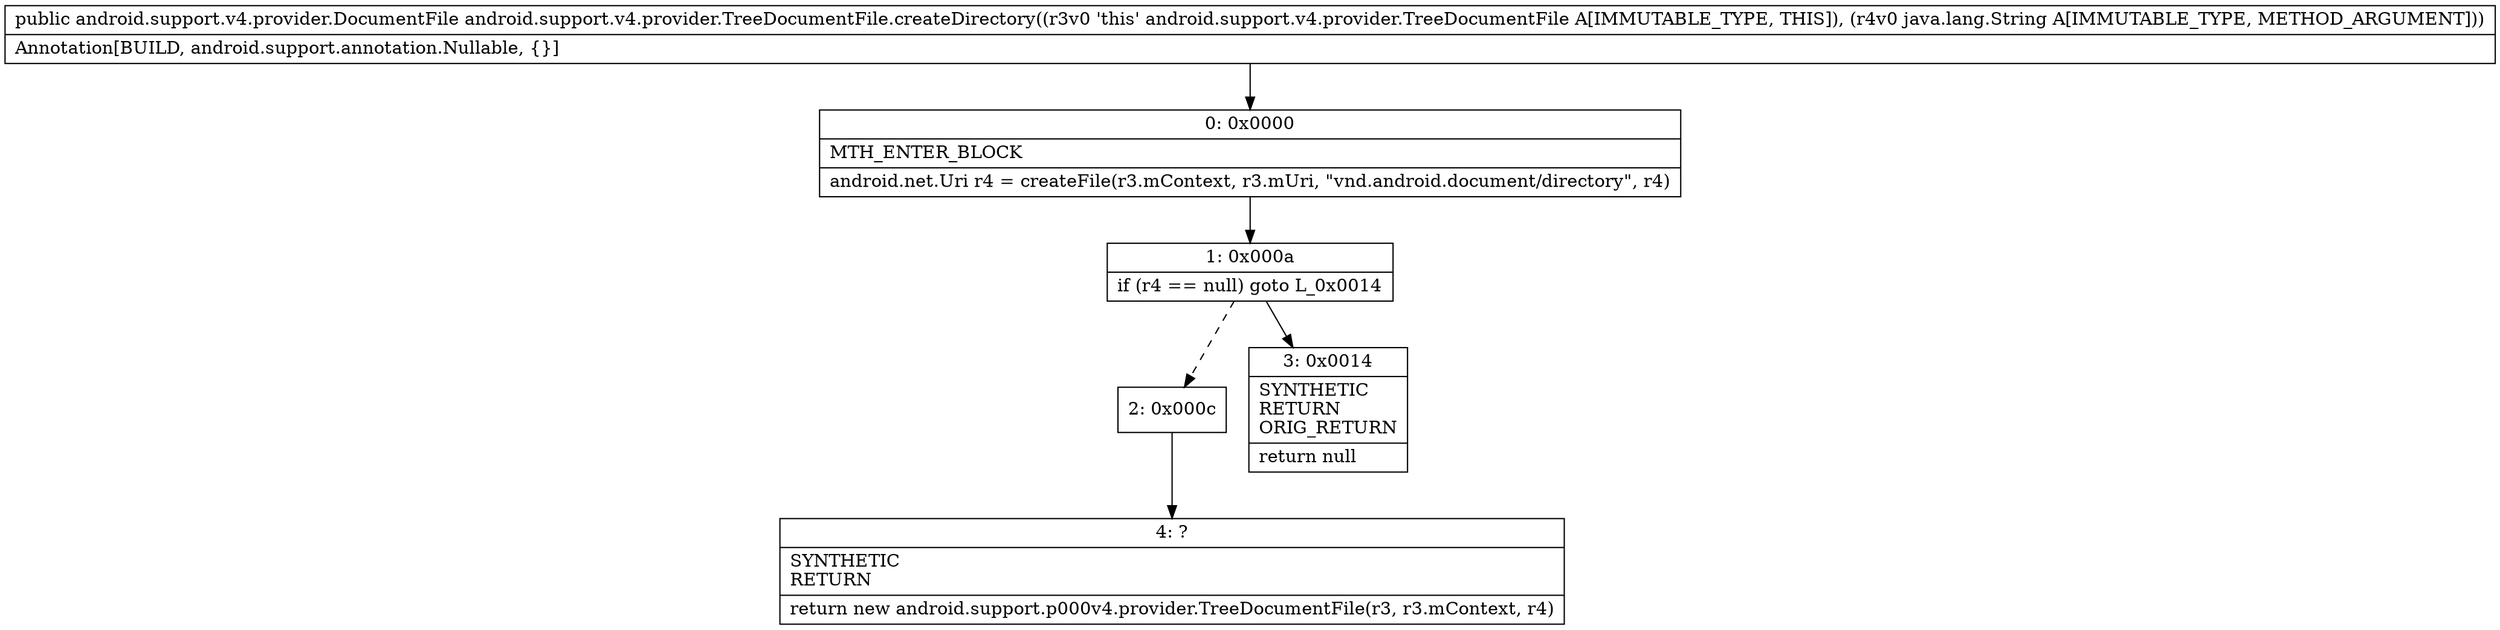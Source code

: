 digraph "CFG forandroid.support.v4.provider.TreeDocumentFile.createDirectory(Ljava\/lang\/String;)Landroid\/support\/v4\/provider\/DocumentFile;" {
Node_0 [shape=record,label="{0\:\ 0x0000|MTH_ENTER_BLOCK\l|android.net.Uri r4 = createFile(r3.mContext, r3.mUri, \"vnd.android.document\/directory\", r4)\l}"];
Node_1 [shape=record,label="{1\:\ 0x000a|if (r4 == null) goto L_0x0014\l}"];
Node_2 [shape=record,label="{2\:\ 0x000c}"];
Node_3 [shape=record,label="{3\:\ 0x0014|SYNTHETIC\lRETURN\lORIG_RETURN\l|return null\l}"];
Node_4 [shape=record,label="{4\:\ ?|SYNTHETIC\lRETURN\l|return new android.support.p000v4.provider.TreeDocumentFile(r3, r3.mContext, r4)\l}"];
MethodNode[shape=record,label="{public android.support.v4.provider.DocumentFile android.support.v4.provider.TreeDocumentFile.createDirectory((r3v0 'this' android.support.v4.provider.TreeDocumentFile A[IMMUTABLE_TYPE, THIS]), (r4v0 java.lang.String A[IMMUTABLE_TYPE, METHOD_ARGUMENT]))  | Annotation[BUILD, android.support.annotation.Nullable, \{\}]\l}"];
MethodNode -> Node_0;
Node_0 -> Node_1;
Node_1 -> Node_2[style=dashed];
Node_1 -> Node_3;
Node_2 -> Node_4;
}

